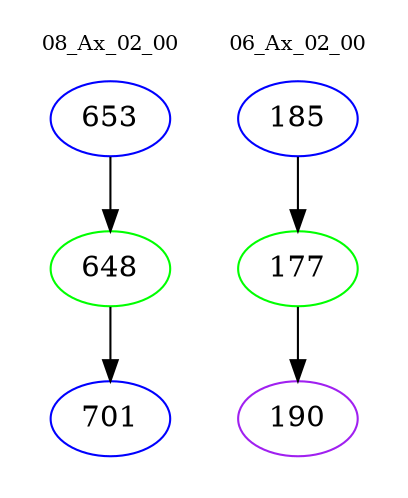 digraph{
subgraph cluster_0 {
color = white
label = "08_Ax_02_00";
fontsize=10;
T0_653 [label="653", color="blue"]
T0_653 -> T0_648 [color="black"]
T0_648 [label="648", color="green"]
T0_648 -> T0_701 [color="black"]
T0_701 [label="701", color="blue"]
}
subgraph cluster_1 {
color = white
label = "06_Ax_02_00";
fontsize=10;
T1_185 [label="185", color="blue"]
T1_185 -> T1_177 [color="black"]
T1_177 [label="177", color="green"]
T1_177 -> T1_190 [color="black"]
T1_190 [label="190", color="purple"]
}
}
